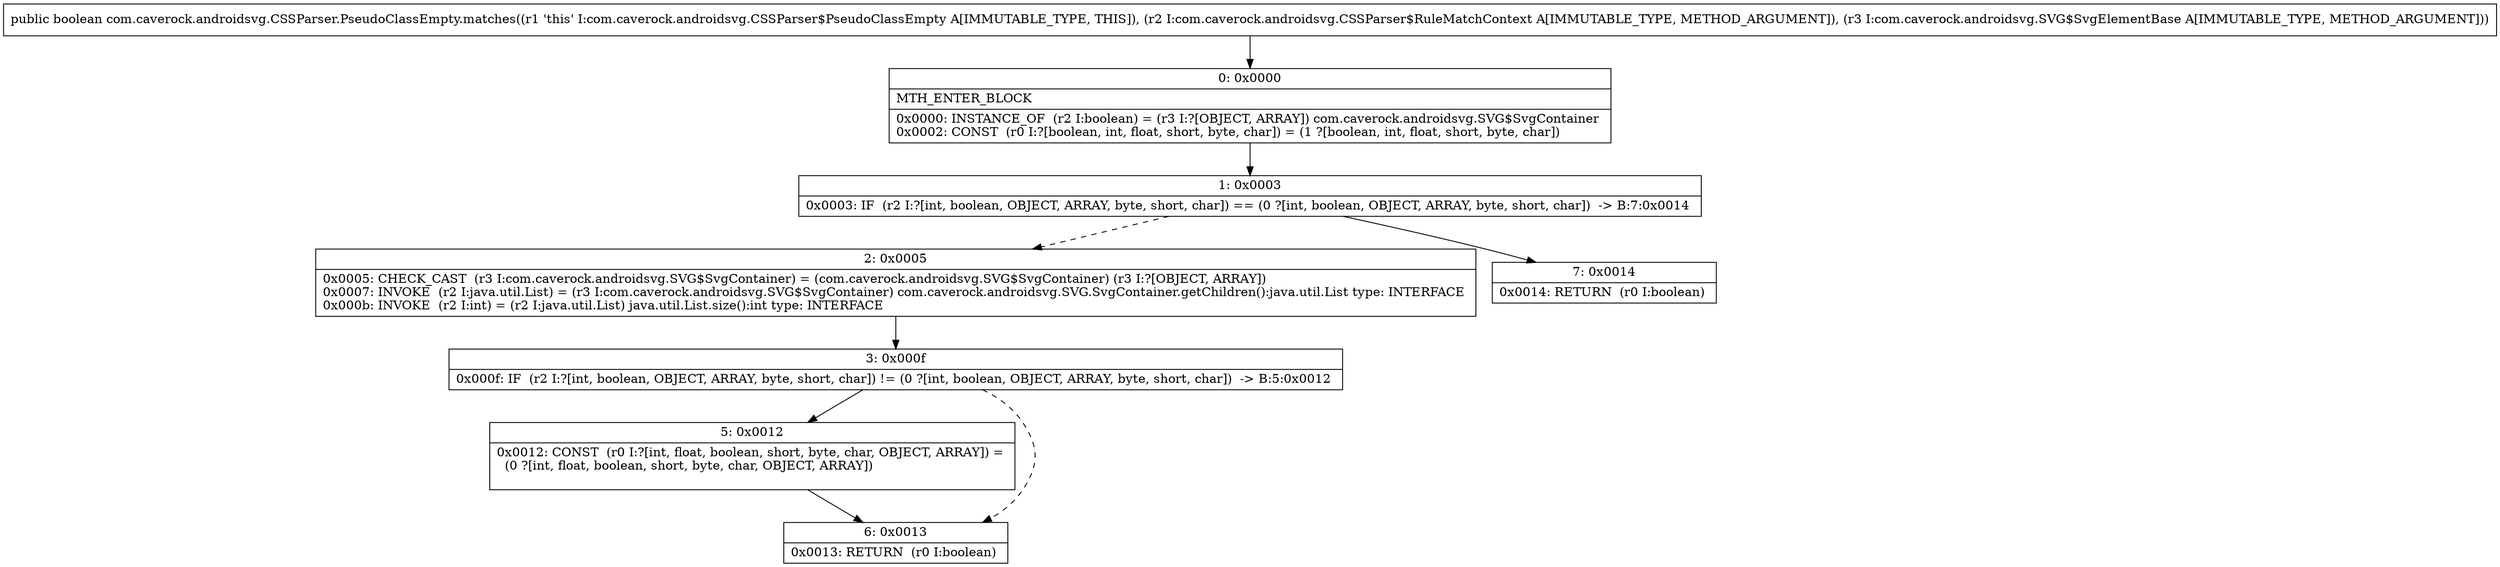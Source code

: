 digraph "CFG forcom.caverock.androidsvg.CSSParser.PseudoClassEmpty.matches(Lcom\/caverock\/androidsvg\/CSSParser$RuleMatchContext;Lcom\/caverock\/androidsvg\/SVG$SvgElementBase;)Z" {
Node_0 [shape=record,label="{0\:\ 0x0000|MTH_ENTER_BLOCK\l|0x0000: INSTANCE_OF  (r2 I:boolean) = (r3 I:?[OBJECT, ARRAY]) com.caverock.androidsvg.SVG$SvgContainer \l0x0002: CONST  (r0 I:?[boolean, int, float, short, byte, char]) = (1 ?[boolean, int, float, short, byte, char]) \l}"];
Node_1 [shape=record,label="{1\:\ 0x0003|0x0003: IF  (r2 I:?[int, boolean, OBJECT, ARRAY, byte, short, char]) == (0 ?[int, boolean, OBJECT, ARRAY, byte, short, char])  \-\> B:7:0x0014 \l}"];
Node_2 [shape=record,label="{2\:\ 0x0005|0x0005: CHECK_CAST  (r3 I:com.caverock.androidsvg.SVG$SvgContainer) = (com.caverock.androidsvg.SVG$SvgContainer) (r3 I:?[OBJECT, ARRAY]) \l0x0007: INVOKE  (r2 I:java.util.List) = (r3 I:com.caverock.androidsvg.SVG$SvgContainer) com.caverock.androidsvg.SVG.SvgContainer.getChildren():java.util.List type: INTERFACE \l0x000b: INVOKE  (r2 I:int) = (r2 I:java.util.List) java.util.List.size():int type: INTERFACE \l}"];
Node_3 [shape=record,label="{3\:\ 0x000f|0x000f: IF  (r2 I:?[int, boolean, OBJECT, ARRAY, byte, short, char]) != (0 ?[int, boolean, OBJECT, ARRAY, byte, short, char])  \-\> B:5:0x0012 \l}"];
Node_5 [shape=record,label="{5\:\ 0x0012|0x0012: CONST  (r0 I:?[int, float, boolean, short, byte, char, OBJECT, ARRAY]) = \l  (0 ?[int, float, boolean, short, byte, char, OBJECT, ARRAY])\l \l}"];
Node_6 [shape=record,label="{6\:\ 0x0013|0x0013: RETURN  (r0 I:boolean) \l}"];
Node_7 [shape=record,label="{7\:\ 0x0014|0x0014: RETURN  (r0 I:boolean) \l}"];
MethodNode[shape=record,label="{public boolean com.caverock.androidsvg.CSSParser.PseudoClassEmpty.matches((r1 'this' I:com.caverock.androidsvg.CSSParser$PseudoClassEmpty A[IMMUTABLE_TYPE, THIS]), (r2 I:com.caverock.androidsvg.CSSParser$RuleMatchContext A[IMMUTABLE_TYPE, METHOD_ARGUMENT]), (r3 I:com.caverock.androidsvg.SVG$SvgElementBase A[IMMUTABLE_TYPE, METHOD_ARGUMENT])) }"];
MethodNode -> Node_0;
Node_0 -> Node_1;
Node_1 -> Node_2[style=dashed];
Node_1 -> Node_7;
Node_2 -> Node_3;
Node_3 -> Node_5;
Node_3 -> Node_6[style=dashed];
Node_5 -> Node_6;
}

